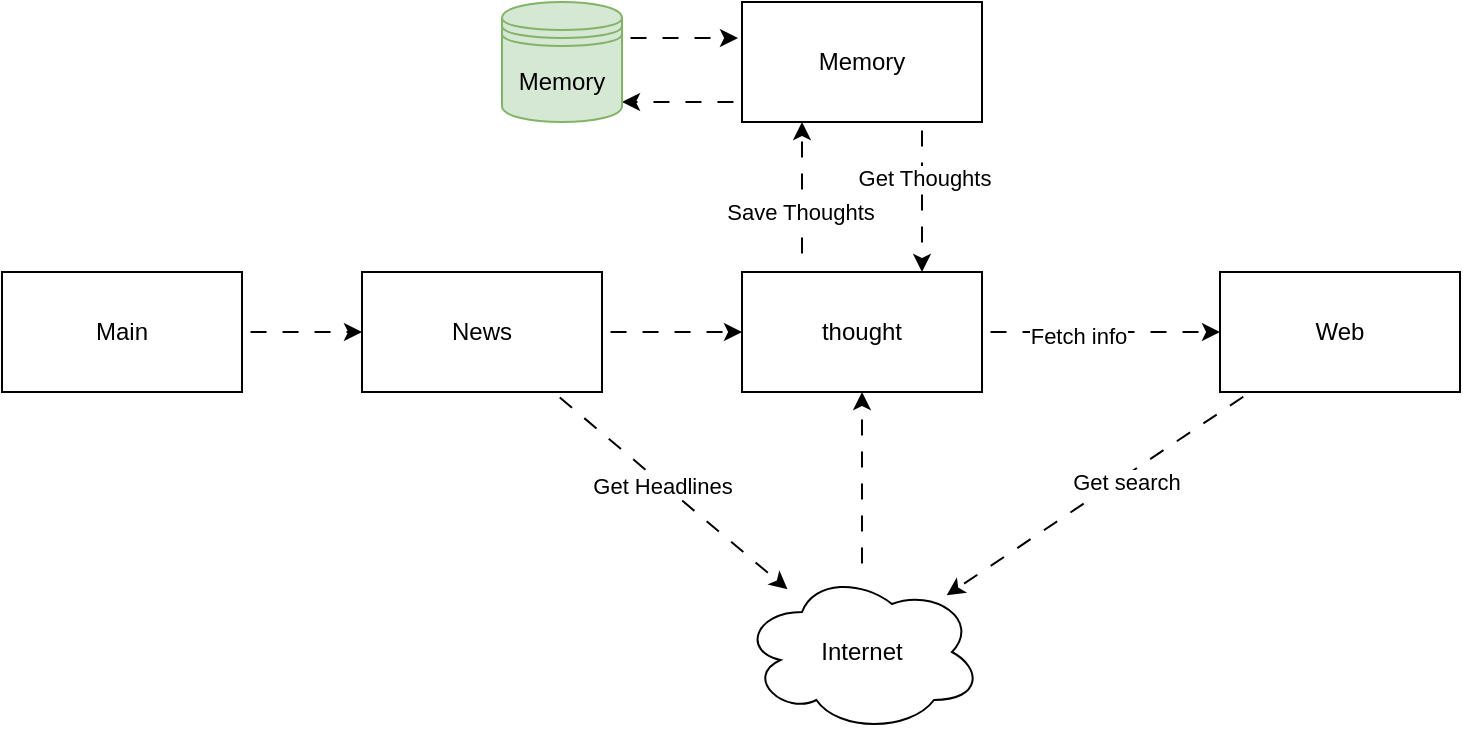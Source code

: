 <mxfile>
    <diagram id="fXVxsJiCnP4tP9ITL0c1" name="Page-1">
        <mxGraphModel dx="1575" dy="652" grid="1" gridSize="10" guides="1" tooltips="1" connect="1" arrows="1" fold="1" page="1" pageScale="1" pageWidth="850" pageHeight="1100" math="0" shadow="0">
            <root>
                <mxCell id="0"/>
                <mxCell id="1" parent="0"/>
                <mxCell id="2" value="Main" style="rounded=0;whiteSpace=wrap;html=1;" parent="1" vertex="1">
                    <mxGeometry x="50" y="215" width="120" height="60" as="geometry"/>
                </mxCell>
                <mxCell id="9" value="" style="edgeStyle=none;html=1;flowAnimation=1;entryX=0.25;entryY=1;entryDx=0;entryDy=0;" parent="1" target="33" edge="1">
                    <mxGeometry relative="1" as="geometry">
                        <mxPoint x="450" y="210" as="sourcePoint"/>
                        <mxPoint x="480" y="300" as="targetPoint"/>
                    </mxGeometry>
                </mxCell>
                <mxCell id="25" value="Save Thoughts" style="edgeLabel;html=1;align=center;verticalAlign=middle;resizable=0;points=[];" parent="9" vertex="1" connectable="0">
                    <mxGeometry x="-0.268" y="1" relative="1" as="geometry">
                        <mxPoint as="offset"/>
                    </mxGeometry>
                </mxCell>
                <mxCell id="10" value="" style="edgeStyle=none;html=1;flowAnimation=1;entryX=0.5;entryY=1;entryDx=0;entryDy=0;" parent="1" source="6" target="4" edge="1">
                    <mxGeometry relative="1" as="geometry">
                        <mxPoint x="495.714" y="415" as="sourcePoint"/>
                    </mxGeometry>
                </mxCell>
                <mxCell id="32" value="" style="edgeStyle=none;html=1;flowAnimation=1;" edge="1" parent="1" source="4" target="12">
                    <mxGeometry relative="1" as="geometry"/>
                </mxCell>
                <mxCell id="41" value="Fetch info" style="edgeLabel;html=1;align=center;verticalAlign=middle;resizable=0;points=[];" vertex="1" connectable="0" parent="32">
                    <mxGeometry x="-0.2" y="-2" relative="1" as="geometry">
                        <mxPoint as="offset"/>
                    </mxGeometry>
                </mxCell>
                <mxCell id="4" value="thought" style="rounded=0;whiteSpace=wrap;html=1;" parent="1" vertex="1">
                    <mxGeometry x="420" y="215" width="120" height="60" as="geometry"/>
                </mxCell>
                <mxCell id="5" value="News" style="rounded=0;whiteSpace=wrap;html=1;" parent="1" vertex="1">
                    <mxGeometry x="230" y="215" width="120" height="60" as="geometry"/>
                </mxCell>
                <mxCell id="12" value="Web" style="whiteSpace=wrap;html=1;rounded=0;" parent="1" vertex="1">
                    <mxGeometry x="659" y="215" width="120" height="60" as="geometry"/>
                </mxCell>
                <mxCell id="15" value="" style="endArrow=classic;html=1;flowAnimation=1;" parent="1" source="12" target="6" edge="1">
                    <mxGeometry width="50" height="50" relative="1" as="geometry">
                        <mxPoint x="485" y="515" as="sourcePoint"/>
                        <mxPoint x="185" y="315" as="targetPoint"/>
                    </mxGeometry>
                </mxCell>
                <mxCell id="19" value="Get search" style="edgeLabel;html=1;align=center;verticalAlign=middle;resizable=0;points=[];" parent="15" vertex="1" connectable="0">
                    <mxGeometry x="-0.171" y="3" relative="1" as="geometry">
                        <mxPoint x="-1" as="offset"/>
                    </mxGeometry>
                </mxCell>
                <mxCell id="22" value="" style="edgeStyle=none;html=1;flowAnimation=1;" parent="1" source="5" target="4" edge="1">
                    <mxGeometry relative="1" as="geometry">
                        <mxPoint x="421" y="295" as="sourcePoint"/>
                        <mxPoint x="350" y="355" as="targetPoint"/>
                    </mxGeometry>
                </mxCell>
                <mxCell id="27" value="" style="edgeStyle=none;html=1;flowAnimation=1;" edge="1" parent="1" source="2" target="5">
                    <mxGeometry relative="1" as="geometry">
                        <mxPoint x="380" y="205" as="sourcePoint"/>
                        <mxPoint x="430" y="205" as="targetPoint"/>
                        <Array as="points"/>
                    </mxGeometry>
                </mxCell>
                <mxCell id="30" value="" style="edgeStyle=none;html=1;flowAnimation=1;" edge="1" parent="1" source="5" target="6">
                    <mxGeometry relative="1" as="geometry">
                        <mxPoint x="340" y="385" as="sourcePoint"/>
                        <mxPoint x="490" y="385" as="targetPoint"/>
                    </mxGeometry>
                </mxCell>
                <mxCell id="31" value="Get Headlines" style="edgeLabel;html=1;align=center;verticalAlign=middle;resizable=0;points=[];" vertex="1" connectable="0" parent="30">
                    <mxGeometry x="-0.06" y="-1" relative="1" as="geometry">
                        <mxPoint as="offset"/>
                    </mxGeometry>
                </mxCell>
                <mxCell id="6" value="Internet" style="ellipse;shape=cloud;whiteSpace=wrap;html=1;" parent="1" vertex="1">
                    <mxGeometry x="420" y="365" width="120" height="80" as="geometry"/>
                </mxCell>
                <mxCell id="36" value="" style="edgeStyle=none;html=1;flowAnimation=1;" edge="1" parent="1">
                    <mxGeometry relative="1" as="geometry">
                        <mxPoint x="420" y="130" as="sourcePoint"/>
                        <mxPoint x="360" y="130" as="targetPoint"/>
                    </mxGeometry>
                </mxCell>
                <mxCell id="33" value="Memory" style="rounded=0;whiteSpace=wrap;html=1;" vertex="1" parent="1">
                    <mxGeometry x="420" y="80" width="120" height="60" as="geometry"/>
                </mxCell>
                <mxCell id="35" value="Memory" style="shape=datastore;whiteSpace=wrap;html=1;fillColor=#d5e8d4;strokeColor=#82b366;" vertex="1" parent="1">
                    <mxGeometry x="300" y="80" width="60" height="60" as="geometry"/>
                </mxCell>
                <mxCell id="37" value="" style="edgeStyle=none;html=1;flowAnimation=1;exitX=1;exitY=0.3;exitDx=0;exitDy=0;" edge="1" parent="1" source="35">
                    <mxGeometry relative="1" as="geometry">
                        <mxPoint x="370" y="103" as="sourcePoint"/>
                        <mxPoint x="418" y="98" as="targetPoint"/>
                    </mxGeometry>
                </mxCell>
                <mxCell id="39" value="" style="edgeStyle=none;html=1;flowAnimation=1;exitX=0.75;exitY=1;exitDx=0;exitDy=0;entryX=0.75;entryY=0;entryDx=0;entryDy=0;" edge="1" parent="1" source="33" target="4">
                    <mxGeometry relative="1" as="geometry">
                        <mxPoint x="590" y="205" as="sourcePoint"/>
                        <mxPoint x="590" y="240" as="targetPoint"/>
                    </mxGeometry>
                </mxCell>
                <mxCell id="40" value="Get Thoughts" style="edgeLabel;html=1;align=center;verticalAlign=middle;resizable=0;points=[];" vertex="1" connectable="0" parent="39">
                    <mxGeometry x="-0.268" y="1" relative="1" as="geometry">
                        <mxPoint as="offset"/>
                    </mxGeometry>
                </mxCell>
            </root>
        </mxGraphModel>
    </diagram>
</mxfile>